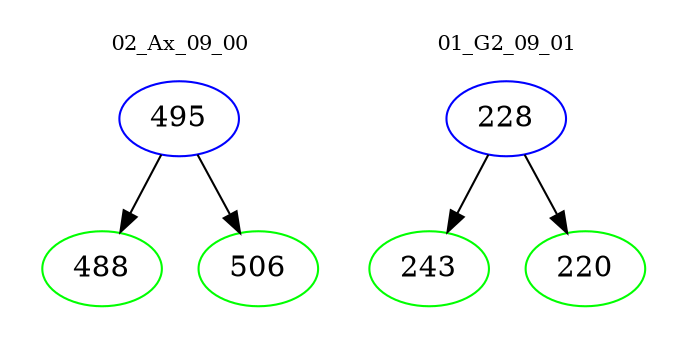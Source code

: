 digraph{
subgraph cluster_0 {
color = white
label = "02_Ax_09_00";
fontsize=10;
T0_495 [label="495", color="blue"]
T0_495 -> T0_488 [color="black"]
T0_488 [label="488", color="green"]
T0_495 -> T0_506 [color="black"]
T0_506 [label="506", color="green"]
}
subgraph cluster_1 {
color = white
label = "01_G2_09_01";
fontsize=10;
T1_228 [label="228", color="blue"]
T1_228 -> T1_243 [color="black"]
T1_243 [label="243", color="green"]
T1_228 -> T1_220 [color="black"]
T1_220 [label="220", color="green"]
}
}
